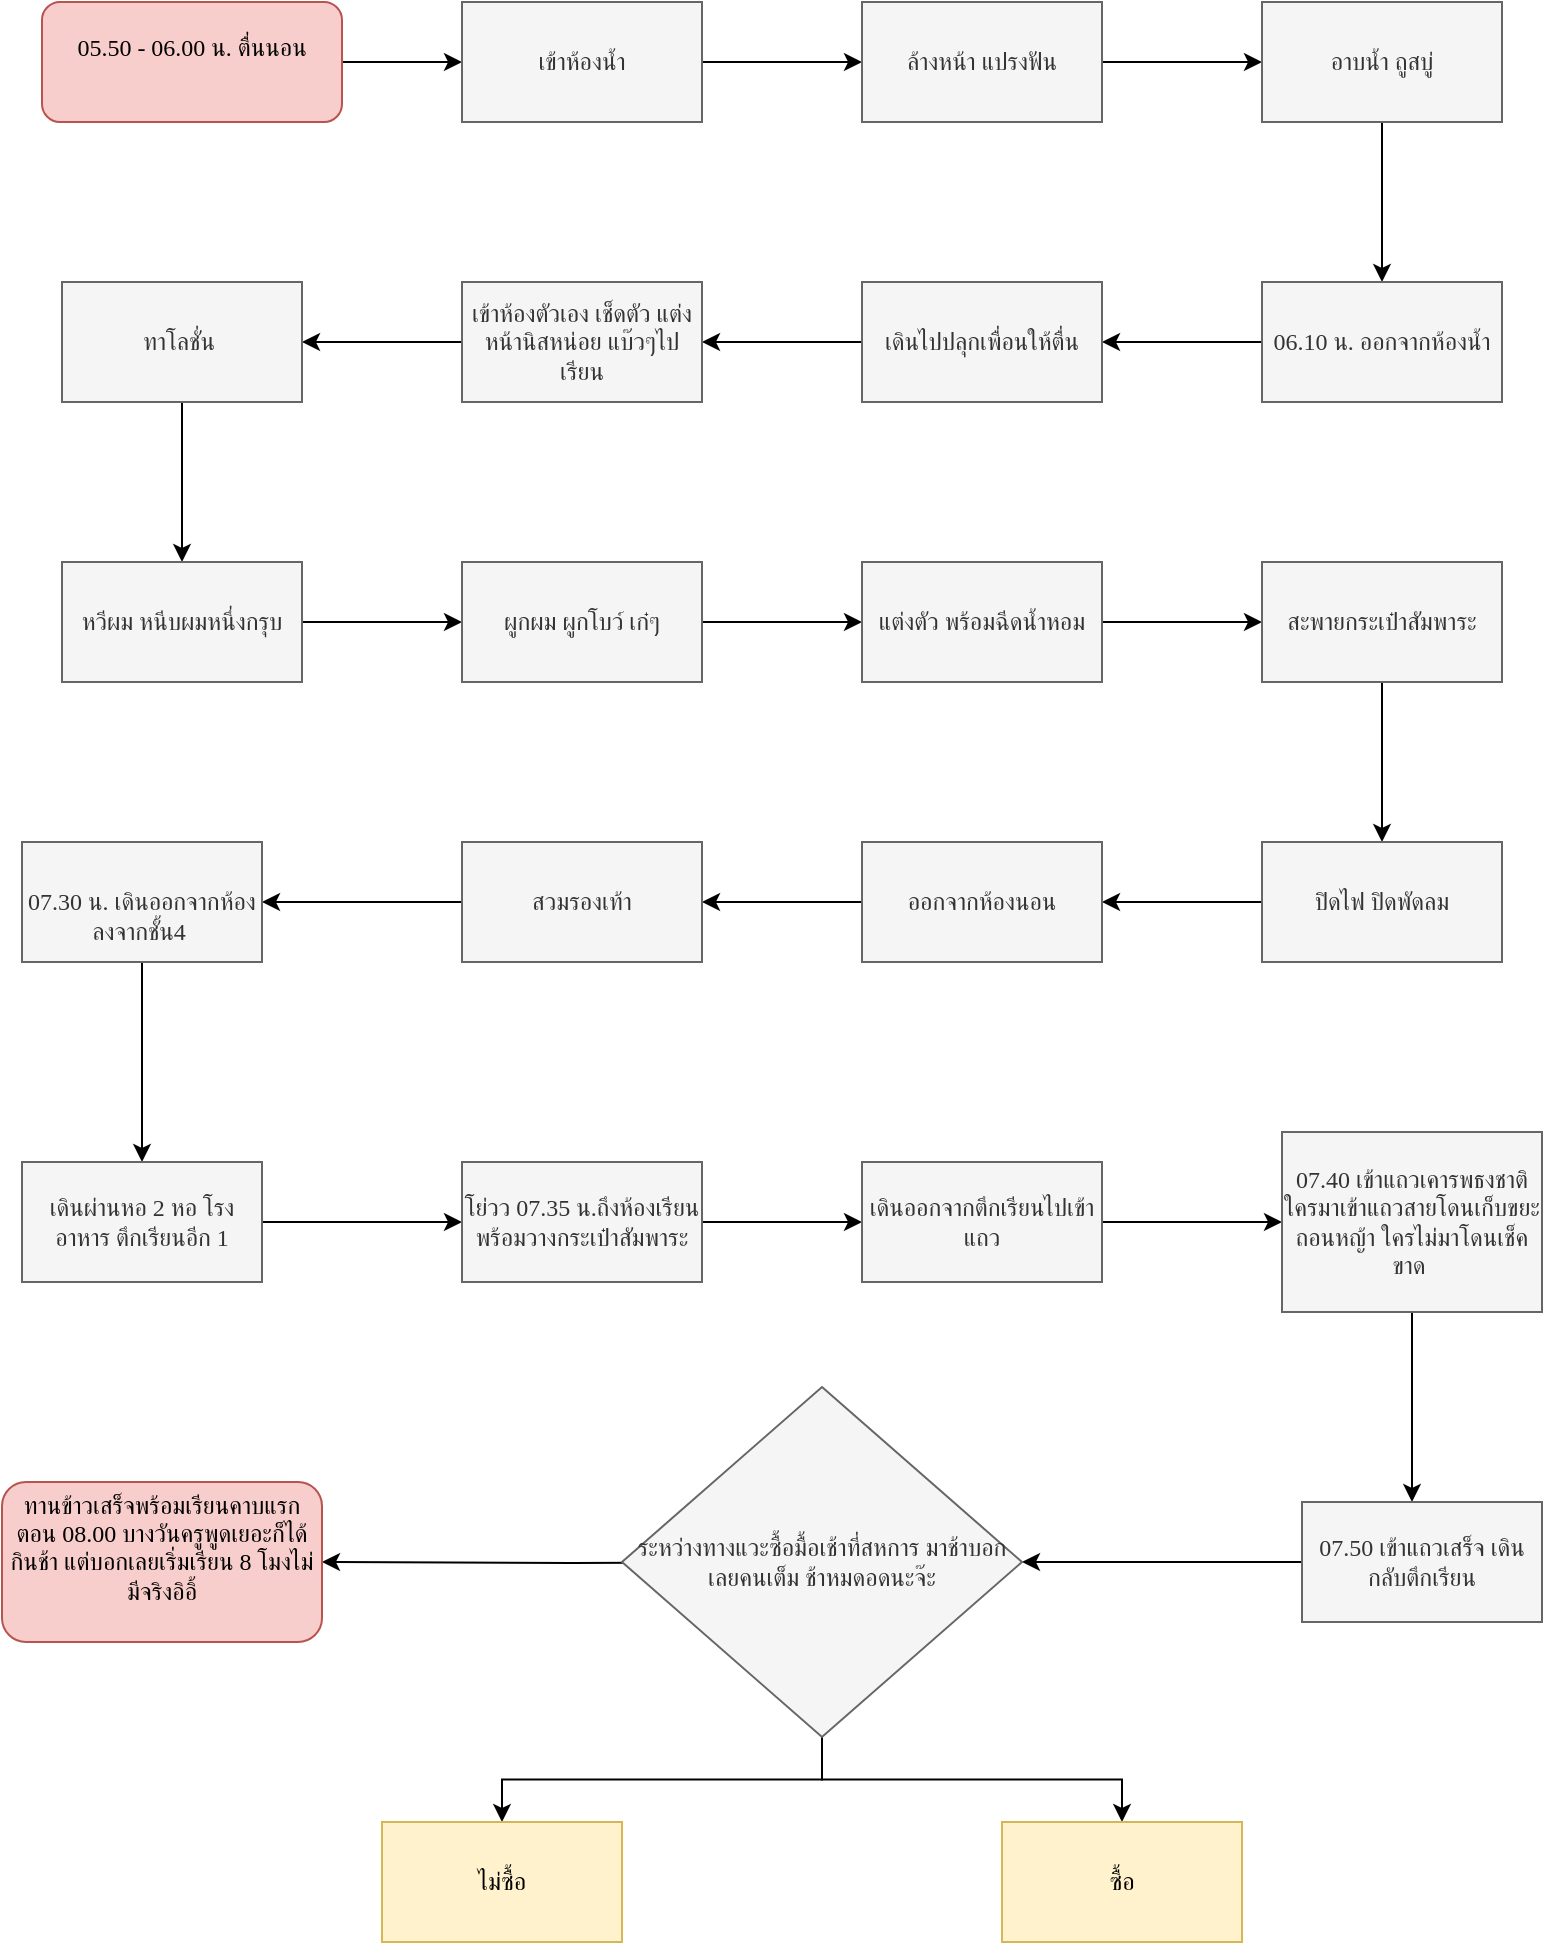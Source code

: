 <mxfile version="20.6.0" type="github">
  <diagram id="EYLlssiMXP21X99IonwG" name="Page-1">
    <mxGraphModel dx="868" dy="482" grid="1" gridSize="10" guides="1" tooltips="1" connect="1" arrows="1" fold="1" page="1" pageScale="1" pageWidth="850" pageHeight="1100" math="0" shadow="0">
      <root>
        <mxCell id="0" />
        <mxCell id="1" parent="0" />
        <mxCell id="ufoULE8Ci7b38Sd0Dgj9-26" value="" style="edgeStyle=orthogonalEdgeStyle;rounded=0;orthogonalLoop=1;jettySize=auto;html=1;fontFamily=Garamond;fontSize=12;" parent="1" source="ufoULE8Ci7b38Sd0Dgj9-8" target="ufoULE8Ci7b38Sd0Dgj9-25" edge="1">
          <mxGeometry relative="1" as="geometry" />
        </mxCell>
        <mxCell id="ufoULE8Ci7b38Sd0Dgj9-8" value="&lt;p style=&quot;font-size: 12px;&quot;&gt;05.50 - 06.00 น. ตื่นนอน&lt;/p&gt;&lt;div style=&quot;font-size: 12px;&quot;&gt;&lt;br style=&quot;font-size: 12px;&quot;&gt;&lt;/div&gt;" style="rounded=1;whiteSpace=wrap;html=1;perimeterSpacing=0;align=center;fontSize=12;fontFamily=Garamond;fillColor=#f8cecc;strokeColor=#b85450;" parent="1" vertex="1">
          <mxGeometry x="70" y="40" width="150" height="60" as="geometry" />
        </mxCell>
        <mxCell id="ufoULE8Ci7b38Sd0Dgj9-30" value="" style="edgeStyle=orthogonalEdgeStyle;rounded=0;orthogonalLoop=1;jettySize=auto;html=1;fontFamily=Garamond;fontSize=12;" parent="1" source="ufoULE8Ci7b38Sd0Dgj9-25" target="ufoULE8Ci7b38Sd0Dgj9-29" edge="1">
          <mxGeometry relative="1" as="geometry" />
        </mxCell>
        <mxCell id="ufoULE8Ci7b38Sd0Dgj9-25" value="&lt;p&gt;เข้าห้องน้ำ&lt;/p&gt;" style="rounded=0;whiteSpace=wrap;html=1;fontFamily=Garamond;fontSize=12;align=center;fillColor=#f5f5f5;fontColor=#333333;strokeColor=#666666;" parent="1" vertex="1">
          <mxGeometry x="280" y="40" width="120" height="60" as="geometry" />
        </mxCell>
        <mxCell id="ufoULE8Ci7b38Sd0Dgj9-32" value="" style="edgeStyle=orthogonalEdgeStyle;rounded=0;orthogonalLoop=1;jettySize=auto;html=1;fontFamily=Garamond;fontSize=12;" parent="1" source="ufoULE8Ci7b38Sd0Dgj9-29" target="ufoULE8Ci7b38Sd0Dgj9-31" edge="1">
          <mxGeometry relative="1" as="geometry" />
        </mxCell>
        <mxCell id="ufoULE8Ci7b38Sd0Dgj9-29" value="&lt;div&gt;ล้างหน้า แปรงฟัน&lt;br&gt;&lt;/div&gt;" style="rounded=0;whiteSpace=wrap;html=1;fontFamily=Garamond;fontSize=12;fillColor=#f5f5f5;fontColor=#333333;strokeColor=#666666;" parent="1" vertex="1">
          <mxGeometry x="480" y="40" width="120" height="60" as="geometry" />
        </mxCell>
        <mxCell id="ufoULE8Ci7b38Sd0Dgj9-34" value="" style="edgeStyle=orthogonalEdgeStyle;rounded=0;orthogonalLoop=1;jettySize=auto;html=1;fontFamily=Garamond;fontSize=12;" parent="1" source="ufoULE8Ci7b38Sd0Dgj9-31" target="ufoULE8Ci7b38Sd0Dgj9-33" edge="1">
          <mxGeometry relative="1" as="geometry" />
        </mxCell>
        <mxCell id="ufoULE8Ci7b38Sd0Dgj9-31" value="อาบน้ำ ถูสบู่" style="whiteSpace=wrap;html=1;rounded=0;fontFamily=Garamond;fillColor=#f5f5f5;fontColor=#333333;strokeColor=#666666;" parent="1" vertex="1">
          <mxGeometry x="680" y="40" width="120" height="60" as="geometry" />
        </mxCell>
        <mxCell id="ufoULE8Ci7b38Sd0Dgj9-36" value="" style="edgeStyle=orthogonalEdgeStyle;rounded=0;orthogonalLoop=1;jettySize=auto;html=1;fontFamily=Garamond;fontSize=12;" parent="1" source="ufoULE8Ci7b38Sd0Dgj9-33" target="ufoULE8Ci7b38Sd0Dgj9-35" edge="1">
          <mxGeometry relative="1" as="geometry" />
        </mxCell>
        <mxCell id="ufoULE8Ci7b38Sd0Dgj9-33" value="06.10 น. ออกจากห้องน้ำ" style="whiteSpace=wrap;html=1;rounded=0;fontFamily=Garamond;fillColor=#f5f5f5;fontColor=#333333;strokeColor=#666666;" parent="1" vertex="1">
          <mxGeometry x="680" y="180" width="120" height="60" as="geometry" />
        </mxCell>
        <mxCell id="ufoULE8Ci7b38Sd0Dgj9-38" value="" style="edgeStyle=orthogonalEdgeStyle;rounded=0;orthogonalLoop=1;jettySize=auto;html=1;fontFamily=Garamond;fontSize=12;" parent="1" source="ufoULE8Ci7b38Sd0Dgj9-35" target="ufoULE8Ci7b38Sd0Dgj9-37" edge="1">
          <mxGeometry relative="1" as="geometry" />
        </mxCell>
        <mxCell id="ufoULE8Ci7b38Sd0Dgj9-35" value="เดินไปปลุกเพื่อนให้ตื่น" style="whiteSpace=wrap;html=1;rounded=0;fontFamily=Garamond;fillColor=#f5f5f5;fontColor=#333333;strokeColor=#666666;" parent="1" vertex="1">
          <mxGeometry x="480" y="180" width="120" height="60" as="geometry" />
        </mxCell>
        <mxCell id="ufoULE8Ci7b38Sd0Dgj9-40" value="" style="edgeStyle=orthogonalEdgeStyle;rounded=0;orthogonalLoop=1;jettySize=auto;html=1;fontFamily=Garamond;fontSize=12;" parent="1" source="ufoULE8Ci7b38Sd0Dgj9-37" target="ufoULE8Ci7b38Sd0Dgj9-39" edge="1">
          <mxGeometry relative="1" as="geometry" />
        </mxCell>
        <mxCell id="ufoULE8Ci7b38Sd0Dgj9-37" value="เข้าห้องตัวเอง เช็ดตัว แต่งหน้านิสหน่อย แบ๊วๆไปเรียน" style="whiteSpace=wrap;html=1;rounded=0;fontFamily=Garamond;fillColor=#f5f5f5;fontColor=#333333;strokeColor=#666666;" parent="1" vertex="1">
          <mxGeometry x="280" y="180" width="120" height="60" as="geometry" />
        </mxCell>
        <mxCell id="ufoULE8Ci7b38Sd0Dgj9-42" value="" style="edgeStyle=orthogonalEdgeStyle;rounded=0;orthogonalLoop=1;jettySize=auto;html=1;fontFamily=Garamond;fontSize=12;" parent="1" source="ufoULE8Ci7b38Sd0Dgj9-39" target="ufoULE8Ci7b38Sd0Dgj9-41" edge="1">
          <mxGeometry relative="1" as="geometry" />
        </mxCell>
        <mxCell id="ufoULE8Ci7b38Sd0Dgj9-39" value="ทาโลชั่น&amp;nbsp;" style="whiteSpace=wrap;html=1;rounded=0;fontFamily=Garamond;fillColor=#f5f5f5;fontColor=#333333;strokeColor=#666666;" parent="1" vertex="1">
          <mxGeometry x="80" y="180" width="120" height="60" as="geometry" />
        </mxCell>
        <mxCell id="ufoULE8Ci7b38Sd0Dgj9-44" value="" style="edgeStyle=orthogonalEdgeStyle;rounded=0;orthogonalLoop=1;jettySize=auto;html=1;fontFamily=Garamond;fontSize=12;" parent="1" source="ufoULE8Ci7b38Sd0Dgj9-41" target="ufoULE8Ci7b38Sd0Dgj9-43" edge="1">
          <mxGeometry relative="1" as="geometry" />
        </mxCell>
        <mxCell id="ufoULE8Ci7b38Sd0Dgj9-41" value="หวีผม หนีบผมหนึ่งกรุบ" style="whiteSpace=wrap;html=1;rounded=0;fontFamily=Garamond;fillColor=#f5f5f5;fontColor=#333333;strokeColor=#666666;" parent="1" vertex="1">
          <mxGeometry x="80" y="320" width="120" height="60" as="geometry" />
        </mxCell>
        <mxCell id="ufoULE8Ci7b38Sd0Dgj9-46" value="" style="edgeStyle=orthogonalEdgeStyle;rounded=0;orthogonalLoop=1;jettySize=auto;html=1;fontFamily=Garamond;fontSize=12;" parent="1" source="ufoULE8Ci7b38Sd0Dgj9-43" target="ufoULE8Ci7b38Sd0Dgj9-45" edge="1">
          <mxGeometry relative="1" as="geometry" />
        </mxCell>
        <mxCell id="ufoULE8Ci7b38Sd0Dgj9-43" value="ผูกผม ผูกโบว์ เก๋ๆ" style="whiteSpace=wrap;html=1;rounded=0;fontFamily=Garamond;fillColor=#f5f5f5;fontColor=#333333;strokeColor=#666666;" parent="1" vertex="1">
          <mxGeometry x="280" y="320" width="120" height="60" as="geometry" />
        </mxCell>
        <mxCell id="ufoULE8Ci7b38Sd0Dgj9-48" value="" style="edgeStyle=orthogonalEdgeStyle;rounded=0;orthogonalLoop=1;jettySize=auto;html=1;fontFamily=Garamond;fontSize=12;" parent="1" source="ufoULE8Ci7b38Sd0Dgj9-45" target="ufoULE8Ci7b38Sd0Dgj9-47" edge="1">
          <mxGeometry relative="1" as="geometry" />
        </mxCell>
        <mxCell id="ufoULE8Ci7b38Sd0Dgj9-45" value="แต่งตัว พร้อมฉีดน้ำหอม" style="whiteSpace=wrap;html=1;rounded=0;fontFamily=Garamond;fillColor=#f5f5f5;fontColor=#333333;strokeColor=#666666;" parent="1" vertex="1">
          <mxGeometry x="480" y="320" width="120" height="60" as="geometry" />
        </mxCell>
        <mxCell id="ufoULE8Ci7b38Sd0Dgj9-50" value="" style="edgeStyle=orthogonalEdgeStyle;rounded=0;orthogonalLoop=1;jettySize=auto;html=1;fontFamily=Garamond;fontSize=12;" parent="1" source="ufoULE8Ci7b38Sd0Dgj9-47" target="ufoULE8Ci7b38Sd0Dgj9-49" edge="1">
          <mxGeometry relative="1" as="geometry" />
        </mxCell>
        <mxCell id="ufoULE8Ci7b38Sd0Dgj9-47" value="สะพายกระเป๋าสัมพาระ" style="whiteSpace=wrap;html=1;rounded=0;fontFamily=Garamond;fillColor=#f5f5f5;fontColor=#333333;strokeColor=#666666;" parent="1" vertex="1">
          <mxGeometry x="680" y="320" width="120" height="60" as="geometry" />
        </mxCell>
        <mxCell id="ufoULE8Ci7b38Sd0Dgj9-52" value="" style="edgeStyle=orthogonalEdgeStyle;rounded=0;orthogonalLoop=1;jettySize=auto;html=1;fontFamily=Garamond;fontSize=12;" parent="1" source="ufoULE8Ci7b38Sd0Dgj9-49" target="ufoULE8Ci7b38Sd0Dgj9-51" edge="1">
          <mxGeometry relative="1" as="geometry" />
        </mxCell>
        <mxCell id="ufoULE8Ci7b38Sd0Dgj9-49" value="ปิดไฟ ปิดพัดลม" style="whiteSpace=wrap;html=1;rounded=0;fontFamily=Garamond;fillColor=#f5f5f5;fontColor=#333333;strokeColor=#666666;" parent="1" vertex="1">
          <mxGeometry x="680" y="460" width="120" height="60" as="geometry" />
        </mxCell>
        <mxCell id="ufoULE8Ci7b38Sd0Dgj9-54" value="" style="edgeStyle=orthogonalEdgeStyle;rounded=0;orthogonalLoop=1;jettySize=auto;html=1;fontFamily=Garamond;fontSize=12;" parent="1" source="ufoULE8Ci7b38Sd0Dgj9-51" edge="1">
          <mxGeometry relative="1" as="geometry">
            <mxPoint x="400" y="490" as="targetPoint" />
          </mxGeometry>
        </mxCell>
        <mxCell id="ufoULE8Ci7b38Sd0Dgj9-51" value="ออกจากห้องนอน" style="whiteSpace=wrap;html=1;rounded=0;fontFamily=Garamond;fillColor=#f5f5f5;fontColor=#333333;strokeColor=#666666;" parent="1" vertex="1">
          <mxGeometry x="480" y="460" width="120" height="60" as="geometry" />
        </mxCell>
        <mxCell id="ufoULE8Ci7b38Sd0Dgj9-58" value="" style="edgeStyle=orthogonalEdgeStyle;rounded=0;orthogonalLoop=1;jettySize=auto;html=1;fontFamily=Garamond;fontSize=12;" parent="1" source="ufoULE8Ci7b38Sd0Dgj9-55" target="ufoULE8Ci7b38Sd0Dgj9-57" edge="1">
          <mxGeometry relative="1" as="geometry" />
        </mxCell>
        <mxCell id="ufoULE8Ci7b38Sd0Dgj9-55" value="สวมรองเท้า" style="whiteSpace=wrap;html=1;rounded=0;fontFamily=Garamond;fillColor=#f5f5f5;fontColor=#333333;strokeColor=#666666;" parent="1" vertex="1">
          <mxGeometry x="280" y="460" width="120" height="60" as="geometry" />
        </mxCell>
        <mxCell id="ufoULE8Ci7b38Sd0Dgj9-60" value="" style="edgeStyle=orthogonalEdgeStyle;rounded=0;orthogonalLoop=1;jettySize=auto;html=1;fontFamily=Garamond;fontSize=12;" parent="1" source="ufoULE8Ci7b38Sd0Dgj9-57" target="ufoULE8Ci7b38Sd0Dgj9-59" edge="1">
          <mxGeometry relative="1" as="geometry" />
        </mxCell>
        <mxCell id="ufoULE8Ci7b38Sd0Dgj9-57" value="&lt;div&gt;&lt;br&gt;&lt;/div&gt;&lt;div&gt;07.30 น. เดินออกจากห้อง ลงจากชั้น4&amp;nbsp;&lt;/div&gt;" style="whiteSpace=wrap;html=1;rounded=0;fontFamily=Garamond;fillColor=#f5f5f5;fontColor=#333333;strokeColor=#666666;" parent="1" vertex="1">
          <mxGeometry x="60" y="460" width="120" height="60" as="geometry" />
        </mxCell>
        <mxCell id="ufoULE8Ci7b38Sd0Dgj9-62" value="" style="edgeStyle=orthogonalEdgeStyle;rounded=0;orthogonalLoop=1;jettySize=auto;html=1;fontFamily=Garamond;fontSize=12;" parent="1" source="ufoULE8Ci7b38Sd0Dgj9-59" target="ufoULE8Ci7b38Sd0Dgj9-61" edge="1">
          <mxGeometry relative="1" as="geometry" />
        </mxCell>
        <mxCell id="ufoULE8Ci7b38Sd0Dgj9-59" value="เดินผ่านหอ 2 หอ โรงอาหาร ตึกเรียนอีก 1" style="whiteSpace=wrap;html=1;rounded=0;fontFamily=Garamond;fillColor=#f5f5f5;fontColor=#333333;strokeColor=#666666;" parent="1" vertex="1">
          <mxGeometry x="60" y="620" width="120" height="60" as="geometry" />
        </mxCell>
        <mxCell id="ufoULE8Ci7b38Sd0Dgj9-64" value="" style="edgeStyle=orthogonalEdgeStyle;rounded=0;orthogonalLoop=1;jettySize=auto;html=1;fontFamily=Garamond;fontSize=12;" parent="1" source="ufoULE8Ci7b38Sd0Dgj9-61" target="ufoULE8Ci7b38Sd0Dgj9-63" edge="1">
          <mxGeometry relative="1" as="geometry" />
        </mxCell>
        <mxCell id="ufoULE8Ci7b38Sd0Dgj9-61" value="โย่วว 07.35 น.ถึงห้องเรียนพร้อมวางกระเป๋าสัมพาระ" style="whiteSpace=wrap;html=1;rounded=0;fontFamily=Garamond;fillColor=#f5f5f5;fontColor=#333333;strokeColor=#666666;" parent="1" vertex="1">
          <mxGeometry x="280" y="620" width="120" height="60" as="geometry" />
        </mxCell>
        <mxCell id="ufoULE8Ci7b38Sd0Dgj9-66" value="" style="edgeStyle=orthogonalEdgeStyle;rounded=0;orthogonalLoop=1;jettySize=auto;html=1;fontFamily=Garamond;fontSize=12;" parent="1" source="ufoULE8Ci7b38Sd0Dgj9-63" target="ufoULE8Ci7b38Sd0Dgj9-65" edge="1">
          <mxGeometry relative="1" as="geometry" />
        </mxCell>
        <mxCell id="ufoULE8Ci7b38Sd0Dgj9-63" value="เดินออกจากตึกเรียนไปเข้าแถว" style="whiteSpace=wrap;html=1;rounded=0;fontFamily=Garamond;fillColor=#f5f5f5;fontColor=#333333;strokeColor=#666666;" parent="1" vertex="1">
          <mxGeometry x="480" y="620" width="120" height="60" as="geometry" />
        </mxCell>
        <mxCell id="ufoULE8Ci7b38Sd0Dgj9-68" value="" style="edgeStyle=orthogonalEdgeStyle;rounded=0;orthogonalLoop=1;jettySize=auto;html=1;fontFamily=Garamond;fontSize=12;" parent="1" source="ufoULE8Ci7b38Sd0Dgj9-65" edge="1">
          <mxGeometry relative="1" as="geometry">
            <mxPoint x="755" y="790" as="targetPoint" />
          </mxGeometry>
        </mxCell>
        <mxCell id="ufoULE8Ci7b38Sd0Dgj9-65" value="07.40 เข้าแถวเคารพธงชาติ ใครมาเข้าแถวสายโดนเก็บขยะ ถอนหญ้า ใครไม่มาโดนเช็คขาด&amp;nbsp;" style="whiteSpace=wrap;html=1;rounded=0;fontFamily=Garamond;fillColor=#f5f5f5;fontColor=#333333;strokeColor=#666666;" parent="1" vertex="1">
          <mxGeometry x="690" y="605" width="130" height="90" as="geometry" />
        </mxCell>
        <mxCell id="vKeQTIYzwpLXJLgaARwl-6" value="" style="edgeStyle=orthogonalEdgeStyle;rounded=0;orthogonalLoop=1;jettySize=auto;html=1;" edge="1" parent="1" source="ufoULE8Ci7b38Sd0Dgj9-69" target="vKeQTIYzwpLXJLgaARwl-5">
          <mxGeometry relative="1" as="geometry" />
        </mxCell>
        <mxCell id="ufoULE8Ci7b38Sd0Dgj9-69" value="07.50 เข้าแถวเสร็จ เดินกลับตึกเรียน" style="whiteSpace=wrap;html=1;rounded=0;fontFamily=Garamond;fillColor=#f5f5f5;fontColor=#333333;strokeColor=#666666;" parent="1" vertex="1">
          <mxGeometry x="700" y="790" width="120" height="60" as="geometry" />
        </mxCell>
        <mxCell id="ufoULE8Ci7b38Sd0Dgj9-75" value="" style="edgeStyle=orthogonalEdgeStyle;rounded=0;orthogonalLoop=1;jettySize=auto;html=1;fontFamily=Garamond;fontSize=12;" parent="1" target="ufoULE8Ci7b38Sd0Dgj9-74" edge="1">
          <mxGeometry relative="1" as="geometry">
            <mxPoint x="460" y="820" as="sourcePoint" />
          </mxGeometry>
        </mxCell>
        <mxCell id="ufoULE8Ci7b38Sd0Dgj9-74" value="&lt;p&gt;ทานข้าวเสร็จพร้อมเรียนคาบแรกตอน 08.00 บางวันครูพูดเยอะก็ได้กินช้า แต่บอกเลยเริ่มเรียน 8 โมงไม่มีจริงอิอิ้&lt;/p&gt;&lt;div&gt;&lt;br&gt;&lt;/div&gt;" style="rounded=1;whiteSpace=wrap;html=1;fontFamily=Garamond;fontSize=12;fillColor=#f8cecc;strokeColor=#b85450;" parent="1" vertex="1">
          <mxGeometry x="50" y="780" width="160" height="80" as="geometry" />
        </mxCell>
        <mxCell id="vKeQTIYzwpLXJLgaARwl-9" value="" style="edgeStyle=orthogonalEdgeStyle;rounded=0;orthogonalLoop=1;jettySize=auto;html=1;" edge="1" parent="1" source="vKeQTIYzwpLXJLgaARwl-5" target="vKeQTIYzwpLXJLgaARwl-8">
          <mxGeometry relative="1" as="geometry" />
        </mxCell>
        <mxCell id="vKeQTIYzwpLXJLgaARwl-11" value="" style="edgeStyle=orthogonalEdgeStyle;rounded=0;orthogonalLoop=1;jettySize=auto;html=1;" edge="1" parent="1" source="vKeQTIYzwpLXJLgaARwl-5" target="vKeQTIYzwpLXJLgaARwl-10">
          <mxGeometry relative="1" as="geometry" />
        </mxCell>
        <mxCell id="vKeQTIYzwpLXJLgaARwl-5" value="ระหว่างทางแวะซื้อมื้อเช้าที่สหการ มาช้าบอกเลยคนเต็ม ช้าหมดอดนะจ๊ะ" style="rhombus;whiteSpace=wrap;html=1;fontFamily=Garamond;fillColor=#f5f5f5;strokeColor=#666666;fontColor=#333333;rounded=0;" vertex="1" parent="1">
          <mxGeometry x="360" y="732.5" width="200" height="175" as="geometry" />
        </mxCell>
        <mxCell id="vKeQTIYzwpLXJLgaARwl-8" value="ซื้อ" style="whiteSpace=wrap;html=1;fontFamily=Garamond;fillColor=#fff2cc;strokeColor=#d6b656;rounded=0;" vertex="1" parent="1">
          <mxGeometry x="550" y="950" width="120" height="60" as="geometry" />
        </mxCell>
        <mxCell id="vKeQTIYzwpLXJLgaARwl-10" value="ไม่ซื้อ" style="whiteSpace=wrap;html=1;fontFamily=Garamond;fillColor=#fff2cc;strokeColor=#d6b656;rounded=0;" vertex="1" parent="1">
          <mxGeometry x="240" y="950" width="120" height="60" as="geometry" />
        </mxCell>
      </root>
    </mxGraphModel>
  </diagram>
</mxfile>
